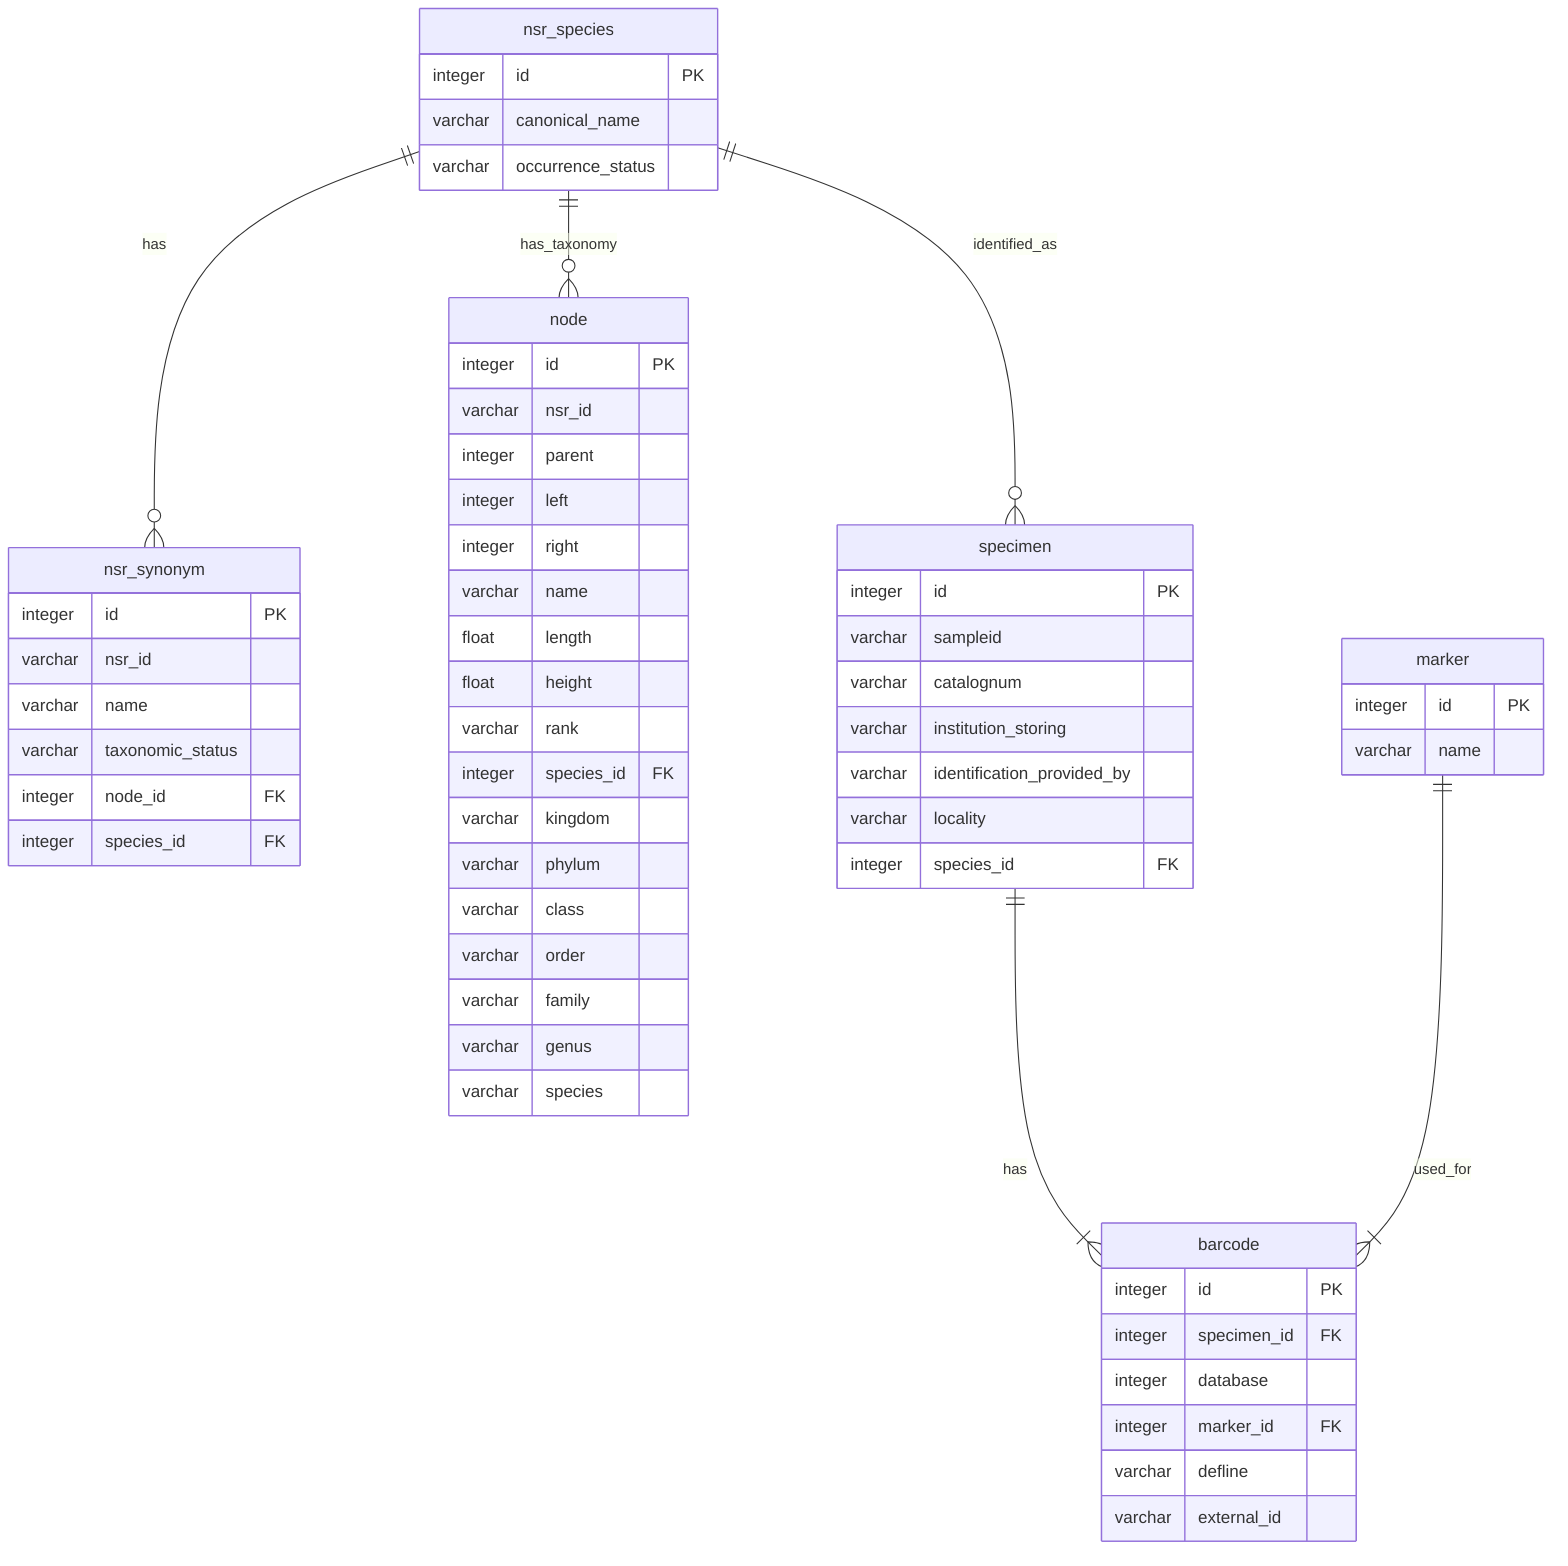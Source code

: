 erDiagram
    nsr_species ||--o{ nsr_synonym : "has"
    nsr_species ||--o{ node : "has_taxonomy"
    nsr_species ||--o{ specimen : "identified_as"
    specimen ||--|{ barcode : "has"
    marker ||--|{ barcode : "used_for"
    
    nsr_species {
        integer id PK
        varchar canonical_name
        varchar occurrence_status
    }
    
    nsr_synonym {
        integer id PK
        varchar nsr_id
        varchar name
        varchar taxonomic_status
        integer node_id FK
        integer species_id FK
    }
    
    node {
        integer id PK
        varchar nsr_id
        integer parent
        integer left
        integer right
        varchar name
        float length
        float height
        varchar rank
        integer species_id FK
        varchar kingdom
        varchar phylum
        varchar class
        varchar order
        varchar family
        varchar genus
        varchar species
    }
    
    specimen {
        integer id PK
        varchar sampleid
        varchar catalognum
        varchar institution_storing
        varchar identification_provided_by
        varchar locality
        integer species_id FK
    }
    
    barcode {
        integer id PK
        integer specimen_id FK
        integer database
        integer marker_id FK
        varchar defline
        varchar external_id
    }
    
    marker {
        integer id PK
        varchar name
    }